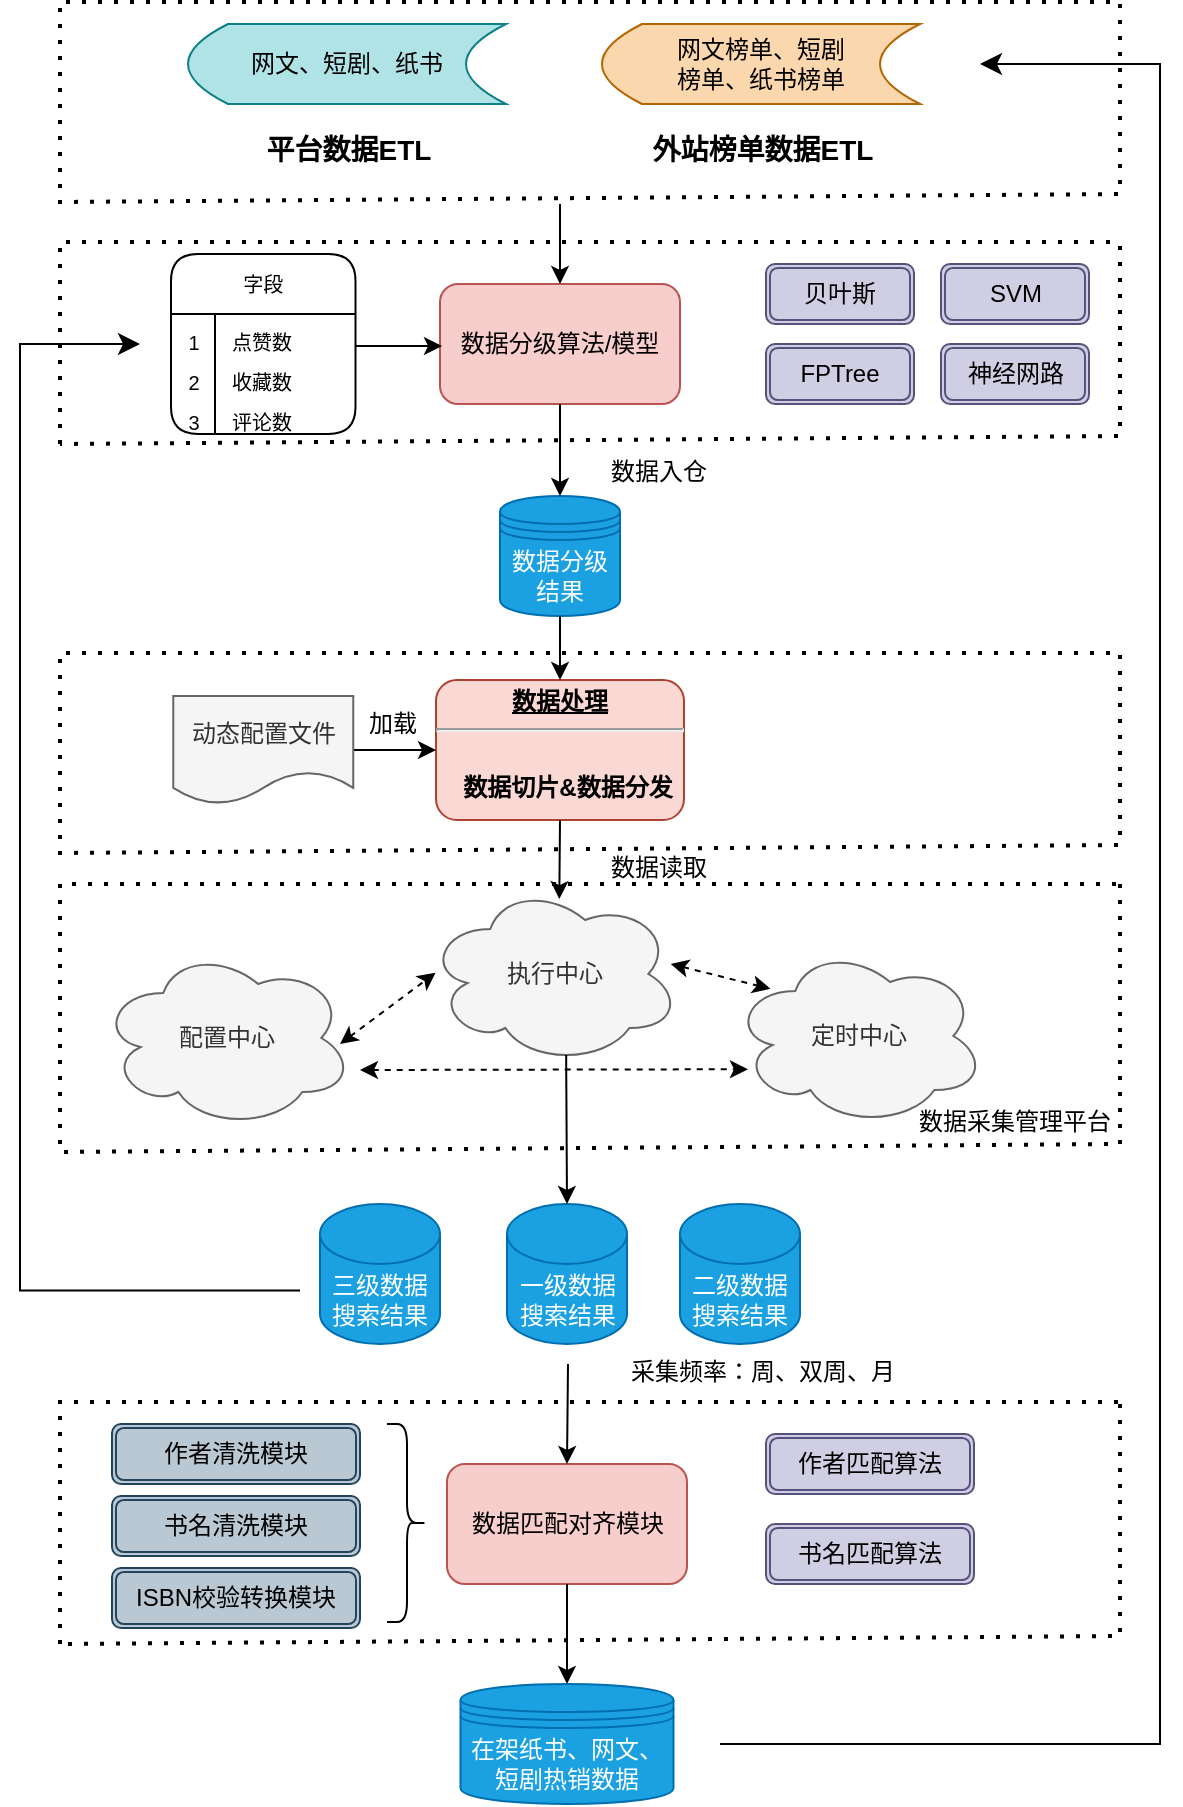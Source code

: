 <mxfile version="24.7.0" type="github">
  <diagram name="Page-1" id="c7558073-3199-34d8-9f00-42111426c3f3">
    <mxGraphModel dx="1050" dy="530" grid="1" gridSize="10" guides="1" tooltips="1" connect="1" arrows="1" fold="1" page="1" pageScale="1" pageWidth="826" pageHeight="1169" background="none" math="0" shadow="0">
      <root>
        <mxCell id="0" />
        <mxCell id="1" parent="0" />
        <mxCell id="6" value="&lt;p style=&quot;margin: 0px; margin-top: 4px; text-align: center; text-decoration: underline;&quot;&gt;&lt;strong&gt;数据处理&lt;br&gt;&lt;/strong&gt;&lt;/p&gt;&lt;hr&gt;&lt;p style=&quot;margin: 0px; margin-left: 8px;&quot;&gt;&lt;br&gt;&lt;/p&gt;&lt;p style=&quot;margin: 0px; margin-left: 8px;&quot;&gt;数据切片&amp;amp;数据分发&lt;/p&gt;" style="verticalAlign=middle;align=center;overflow=fill;fontSize=12;fontFamily=Helvetica;html=1;rounded=1;fontStyle=1;strokeWidth=1;fillColor=#fad9d5;strokeColor=#ae4132;" parent="1" vertex="1">
          <mxGeometry x="378" y="358" width="124" height="70" as="geometry" />
        </mxCell>
        <mxCell id="Rml0BYQFzfzDWqCBFkqi-98" value="网文、短剧、纸书" style="shape=dataStorage;whiteSpace=wrap;html=1;fixedSize=1;fillColor=#b0e3e6;strokeColor=#0e8088;" vertex="1" parent="1">
          <mxGeometry x="254" y="30" width="159" height="40" as="geometry" />
        </mxCell>
        <mxCell id="Rml0BYQFzfzDWqCBFkqi-101" value="数据分级算法/模型" style="rounded=1;whiteSpace=wrap;html=1;fillColor=#f8cecc;strokeColor=#b85450;" vertex="1" parent="1">
          <mxGeometry x="380" y="160" width="120" height="60" as="geometry" />
        </mxCell>
        <mxCell id="Rml0BYQFzfzDWqCBFkqi-103" value="数据分级结果" style="shape=datastore;whiteSpace=wrap;html=1;fillColor=#1ba1e2;fontColor=#ffffff;strokeColor=#006EAF;" vertex="1" parent="1">
          <mxGeometry x="410" y="266" width="60" height="60" as="geometry" />
        </mxCell>
        <mxCell id="Rml0BYQFzfzDWqCBFkqi-122" value="" style="edgeStyle=orthogonalEdgeStyle;rounded=0;orthogonalLoop=1;jettySize=auto;html=1;exitX=1;exitY=0.5;exitDx=0;exitDy=0;" edge="1" parent="1" source="Rml0BYQFzfzDWqCBFkqi-104" target="6">
          <mxGeometry relative="1" as="geometry">
            <mxPoint x="286" y="420" as="sourcePoint" />
          </mxGeometry>
        </mxCell>
        <mxCell id="Rml0BYQFzfzDWqCBFkqi-104" value="动态配置文件" style="shape=document;whiteSpace=wrap;html=1;boundedLbl=1;fillColor=#f5f5f5;fontColor=#333333;strokeColor=#666666;" vertex="1" parent="1">
          <mxGeometry x="246.63" y="366" width="90" height="54" as="geometry" />
        </mxCell>
        <mxCell id="Rml0BYQFzfzDWqCBFkqi-107" value="执行中心" style="ellipse;shape=cloud;whiteSpace=wrap;html=1;fillColor=#f5f5f5;fontColor=#333333;strokeColor=#666666;" vertex="1" parent="1">
          <mxGeometry x="373.5" y="460" width="126.5" height="90" as="geometry" />
        </mxCell>
        <mxCell id="Rml0BYQFzfzDWqCBFkqi-109" value="配置中心" style="ellipse;shape=cloud;whiteSpace=wrap;html=1;fillColor=#f5f5f5;fontColor=#333333;strokeColor=#666666;" vertex="1" parent="1">
          <mxGeometry x="210" y="492" width="126.5" height="90" as="geometry" />
        </mxCell>
        <mxCell id="Rml0BYQFzfzDWqCBFkqi-110" value="定时中心" style="ellipse;shape=cloud;whiteSpace=wrap;html=1;fillColor=#f5f5f5;fontColor=#333333;strokeColor=#666666;" vertex="1" parent="1">
          <mxGeometry x="526" y="491" width="126.5" height="90" as="geometry" />
        </mxCell>
        <mxCell id="Rml0BYQFzfzDWqCBFkqi-117" value="&lt;font style=&quot;font-size: 14px;&quot;&gt;平台数据ETL&lt;/font&gt;" style="text;strokeColor=none;fillColor=none;html=1;fontSize=24;fontStyle=1;verticalAlign=middle;align=center;" vertex="1" parent="1">
          <mxGeometry x="279" y="80" width="109" height="20" as="geometry" />
        </mxCell>
        <mxCell id="Rml0BYQFzfzDWqCBFkqi-118" value="&lt;font style=&quot;font-size: 12px; font-weight: normal;&quot;&gt;数据入仓&lt;/font&gt;" style="text;strokeColor=none;fillColor=none;html=1;fontSize=24;fontStyle=1;verticalAlign=middle;align=center;" vertex="1" parent="1">
          <mxGeometry x="434" y="240" width="109" height="20" as="geometry" />
        </mxCell>
        <mxCell id="Rml0BYQFzfzDWqCBFkqi-119" value="&lt;font style=&quot;font-size: 12px; font-weight: normal;&quot;&gt;数据读取&lt;/font&gt;" style="text;strokeColor=none;fillColor=none;html=1;fontSize=24;fontStyle=1;verticalAlign=middle;align=center;" vertex="1" parent="1">
          <mxGeometry x="434" y="438" width="109" height="20" as="geometry" />
        </mxCell>
        <mxCell id="Rml0BYQFzfzDWqCBFkqi-123" value="&lt;font style=&quot;font-size: 12px; font-weight: normal;&quot;&gt;加载&lt;/font&gt;" style="text;strokeColor=none;fillColor=none;html=1;fontSize=24;fontStyle=1;verticalAlign=middle;align=center;" vertex="1" parent="1">
          <mxGeometry x="301" y="366" width="109" height="20" as="geometry" />
        </mxCell>
        <mxCell id="Rml0BYQFzfzDWqCBFkqi-126" value="" style="endArrow=classic;startArrow=classic;html=1;rounded=0;dashed=1;entryX=0.034;entryY=0.493;entryDx=0;entryDy=0;entryPerimeter=0;" edge="1" parent="1" target="Rml0BYQFzfzDWqCBFkqi-107">
          <mxGeometry width="50" height="50" relative="1" as="geometry">
            <mxPoint x="330" y="540" as="sourcePoint" />
            <mxPoint x="346" y="559" as="targetPoint" />
          </mxGeometry>
        </mxCell>
        <mxCell id="Rml0BYQFzfzDWqCBFkqi-127" value="" style="endArrow=classic;startArrow=classic;html=1;rounded=0;exitX=0.995;exitY=0.609;exitDx=0;exitDy=0;exitPerimeter=0;dashed=1;entryX=0.152;entryY=0.238;entryDx=0;entryDy=0;entryPerimeter=0;" edge="1" parent="1" target="Rml0BYQFzfzDWqCBFkqi-110">
          <mxGeometry width="50" height="50" relative="1" as="geometry">
            <mxPoint x="495.368" y="500.0" as="sourcePoint" />
            <mxPoint x="536" y="515.19" as="targetPoint" />
          </mxGeometry>
        </mxCell>
        <mxCell id="Rml0BYQFzfzDWqCBFkqi-128" value="" style="endArrow=classic;startArrow=classic;html=1;rounded=0;dashed=1;entryX=0.063;entryY=0.718;entryDx=0;entryDy=0;entryPerimeter=0;" edge="1" parent="1">
          <mxGeometry width="50" height="50" relative="1" as="geometry">
            <mxPoint x="340" y="553" as="sourcePoint" />
            <mxPoint x="533.969" y="552.62" as="targetPoint" />
          </mxGeometry>
        </mxCell>
        <mxCell id="Rml0BYQFzfzDWqCBFkqi-137" value="&lt;font style=&quot;font-size: 14px;&quot;&gt;外站榜单数据ETL&lt;/font&gt;" style="text;strokeColor=none;fillColor=none;html=1;fontSize=24;fontStyle=1;verticalAlign=middle;align=center;" vertex="1" parent="1">
          <mxGeometry x="486" y="80" width="109" height="20" as="geometry" />
        </mxCell>
        <mxCell id="Rml0BYQFzfzDWqCBFkqi-139" value="一级数据搜索结果" style="shape=cylinder3;whiteSpace=wrap;html=1;boundedLbl=1;backgroundOutline=1;size=15;fillColor=#1ba1e2;fontColor=#ffffff;strokeColor=#006EAF;" vertex="1" parent="1">
          <mxGeometry x="413.5" y="620" width="60" height="70" as="geometry" />
        </mxCell>
        <mxCell id="Rml0BYQFzfzDWqCBFkqi-140" value="三级数据搜索结果" style="shape=cylinder3;whiteSpace=wrap;html=1;boundedLbl=1;backgroundOutline=1;size=15;fillColor=#1ba1e2;fontColor=#ffffff;strokeColor=#006EAF;" vertex="1" parent="1">
          <mxGeometry x="320" y="620" width="60" height="70" as="geometry" />
        </mxCell>
        <mxCell id="Rml0BYQFzfzDWqCBFkqi-141" value="二级数据搜索结果" style="shape=cylinder3;whiteSpace=wrap;html=1;boundedLbl=1;backgroundOutline=1;size=15;fillColor=#1ba1e2;fontColor=#ffffff;strokeColor=#006EAF;" vertex="1" parent="1">
          <mxGeometry x="500" y="620" width="60" height="70" as="geometry" />
        </mxCell>
        <mxCell id="Rml0BYQFzfzDWqCBFkqi-143" value="&lt;font style=&quot;font-size: 12px; font-weight: normal;&quot;&gt;采集频率：周、双周、月&lt;/font&gt;" style="text;strokeColor=none;fillColor=none;html=1;fontSize=24;fontStyle=1;verticalAlign=middle;align=center;" vertex="1" parent="1">
          <mxGeometry x="445.5" y="690" width="190" height="20" as="geometry" />
        </mxCell>
        <mxCell id="Rml0BYQFzfzDWqCBFkqi-147" value="数据匹配对齐模块" style="rounded=1;whiteSpace=wrap;html=1;fillColor=#f8cecc;strokeColor=#b85450;" vertex="1" parent="1">
          <mxGeometry x="383.5" y="750" width="120" height="60" as="geometry" />
        </mxCell>
        <mxCell id="Rml0BYQFzfzDWqCBFkqi-151" value="网文榜单、短剧&lt;div&gt;榜单、纸书榜单&lt;/div&gt;" style="shape=dataStorage;whiteSpace=wrap;html=1;fixedSize=1;fillColor=#fad7ac;strokeColor=#b46504;" vertex="1" parent="1">
          <mxGeometry x="461" y="30" width="159" height="40" as="geometry" />
        </mxCell>
        <mxCell id="Rml0BYQFzfzDWqCBFkqi-153" value="" style="endArrow=none;dashed=1;html=1;dashPattern=1 3;strokeWidth=2;rounded=0;" edge="1" parent="1">
          <mxGeometry width="50" height="50" relative="1" as="geometry">
            <mxPoint x="190" y="120" as="sourcePoint" />
            <mxPoint x="720" y="19" as="targetPoint" />
            <Array as="points">
              <mxPoint x="190" y="19" />
            </Array>
          </mxGeometry>
        </mxCell>
        <mxCell id="Rml0BYQFzfzDWqCBFkqi-155" value="" style="endArrow=none;dashed=1;html=1;dashPattern=1 3;strokeWidth=2;rounded=0;" edge="1" parent="1">
          <mxGeometry width="50" height="50" relative="1" as="geometry">
            <mxPoint x="720" y="20" as="sourcePoint" />
            <mxPoint x="190" y="119" as="targetPoint" />
            <Array as="points">
              <mxPoint x="720" y="115" />
            </Array>
          </mxGeometry>
        </mxCell>
        <mxCell id="Rml0BYQFzfzDWqCBFkqi-156" value="" style="endArrow=none;dashed=1;html=1;dashPattern=1 3;strokeWidth=2;rounded=0;" edge="1" parent="1">
          <mxGeometry width="50" height="50" relative="1" as="geometry">
            <mxPoint x="190" y="240" as="sourcePoint" />
            <mxPoint x="720" y="139" as="targetPoint" />
            <Array as="points">
              <mxPoint x="190" y="139" />
            </Array>
          </mxGeometry>
        </mxCell>
        <mxCell id="Rml0BYQFzfzDWqCBFkqi-157" value="" style="endArrow=none;dashed=1;html=1;dashPattern=1 3;strokeWidth=2;rounded=0;" edge="1" parent="1">
          <mxGeometry width="50" height="50" relative="1" as="geometry">
            <mxPoint x="720" y="141" as="sourcePoint" />
            <mxPoint x="190" y="240" as="targetPoint" />
            <Array as="points">
              <mxPoint x="720" y="236" />
            </Array>
          </mxGeometry>
        </mxCell>
        <mxCell id="Rml0BYQFzfzDWqCBFkqi-159" value="字段" style="shape=table;startSize=30;container=1;collapsible=0;childLayout=tableLayout;fixedRows=1;rowLines=0;fontStyle=0;fontSize=10;rounded=1;swimlaneLine=1;" vertex="1" parent="1">
          <mxGeometry x="245.5" y="145" width="92.25" height="90" as="geometry" />
        </mxCell>
        <mxCell id="Rml0BYQFzfzDWqCBFkqi-160" value="" style="shape=tableRow;horizontal=0;startSize=0;swimlaneHead=0;swimlaneBody=0;top=0;left=0;bottom=0;right=0;collapsible=0;dropTarget=0;fillColor=none;points=[[0,0.5],[1,0.5]];portConstraint=eastwest;strokeColor=inherit;fontSize=16;" vertex="1" parent="Rml0BYQFzfzDWqCBFkqi-159">
          <mxGeometry y="30" width="92.25" height="20" as="geometry" />
        </mxCell>
        <mxCell id="Rml0BYQFzfzDWqCBFkqi-161" value="&lt;font style=&quot;font-size: 10px;&quot;&gt;1&lt;/font&gt;" style="shape=partialRectangle;html=1;whiteSpace=wrap;connectable=0;fillColor=none;top=0;left=0;bottom=0;right=0;overflow=hidden;pointerEvents=1;strokeColor=inherit;fontSize=16;" vertex="1" parent="Rml0BYQFzfzDWqCBFkqi-160">
          <mxGeometry width="22" height="20" as="geometry">
            <mxRectangle width="22" height="20" as="alternateBounds" />
          </mxGeometry>
        </mxCell>
        <mxCell id="Rml0BYQFzfzDWqCBFkqi-162" value="&lt;font style=&quot;font-size: 10px;&quot;&gt;点赞数&lt;/font&gt;" style="shape=partialRectangle;html=1;whiteSpace=wrap;connectable=0;fillColor=none;top=0;left=0;bottom=0;right=0;align=left;spacingLeft=6;overflow=hidden;strokeColor=inherit;fontSize=16;" vertex="1" parent="Rml0BYQFzfzDWqCBFkqi-160">
          <mxGeometry x="22" width="70" height="20" as="geometry">
            <mxRectangle width="70" height="20" as="alternateBounds" />
          </mxGeometry>
        </mxCell>
        <mxCell id="Rml0BYQFzfzDWqCBFkqi-163" value="" style="shape=tableRow;horizontal=0;startSize=0;swimlaneHead=0;swimlaneBody=0;top=0;left=0;bottom=0;right=0;collapsible=0;dropTarget=0;fillColor=none;points=[[0,0.5],[1,0.5]];portConstraint=eastwest;strokeColor=inherit;fontSize=16;" vertex="1" parent="Rml0BYQFzfzDWqCBFkqi-159">
          <mxGeometry y="50" width="92.25" height="20" as="geometry" />
        </mxCell>
        <mxCell id="Rml0BYQFzfzDWqCBFkqi-164" value="&lt;font style=&quot;font-size: 10px;&quot;&gt;2&lt;/font&gt;" style="shape=partialRectangle;html=1;whiteSpace=wrap;connectable=0;fillColor=none;top=0;left=0;bottom=0;right=0;overflow=hidden;strokeColor=inherit;fontSize=16;" vertex="1" parent="Rml0BYQFzfzDWqCBFkqi-163">
          <mxGeometry width="22" height="20" as="geometry">
            <mxRectangle width="22" height="20" as="alternateBounds" />
          </mxGeometry>
        </mxCell>
        <mxCell id="Rml0BYQFzfzDWqCBFkqi-165" value="&lt;font style=&quot;font-size: 10px;&quot;&gt;收藏数&lt;/font&gt;" style="shape=partialRectangle;html=1;whiteSpace=wrap;connectable=0;fillColor=none;top=0;left=0;bottom=0;right=0;align=left;spacingLeft=6;overflow=hidden;strokeColor=inherit;fontSize=16;" vertex="1" parent="Rml0BYQFzfzDWqCBFkqi-163">
          <mxGeometry x="22" width="70" height="20" as="geometry">
            <mxRectangle width="70" height="20" as="alternateBounds" />
          </mxGeometry>
        </mxCell>
        <mxCell id="Rml0BYQFzfzDWqCBFkqi-166" value="" style="shape=tableRow;horizontal=0;startSize=0;swimlaneHead=0;swimlaneBody=0;top=0;left=0;bottom=0;right=0;collapsible=0;dropTarget=0;fillColor=none;points=[[0,0.5],[1,0.5]];portConstraint=eastwest;strokeColor=inherit;fontSize=16;" vertex="1" parent="Rml0BYQFzfzDWqCBFkqi-159">
          <mxGeometry y="70" width="92.25" height="20" as="geometry" />
        </mxCell>
        <mxCell id="Rml0BYQFzfzDWqCBFkqi-167" value="&lt;font style=&quot;font-size: 10px;&quot;&gt;3&lt;/font&gt;" style="shape=partialRectangle;html=1;whiteSpace=wrap;connectable=0;fillColor=none;top=0;left=0;bottom=0;right=0;overflow=hidden;strokeColor=inherit;fontSize=16;" vertex="1" parent="Rml0BYQFzfzDWqCBFkqi-166">
          <mxGeometry width="22" height="20" as="geometry">
            <mxRectangle width="22" height="20" as="alternateBounds" />
          </mxGeometry>
        </mxCell>
        <mxCell id="Rml0BYQFzfzDWqCBFkqi-168" value="&lt;font style=&quot;font-size: 10px;&quot;&gt;评论数&lt;/font&gt;" style="shape=partialRectangle;html=1;whiteSpace=wrap;connectable=0;fillColor=none;top=0;left=0;bottom=0;right=0;align=left;spacingLeft=6;overflow=hidden;strokeColor=inherit;fontSize=16;" vertex="1" parent="Rml0BYQFzfzDWqCBFkqi-166">
          <mxGeometry x="22" width="70" height="20" as="geometry">
            <mxRectangle width="70" height="20" as="alternateBounds" />
          </mxGeometry>
        </mxCell>
        <mxCell id="Rml0BYQFzfzDWqCBFkqi-169" value="贝叶斯" style="shape=ext;double=1;rounded=1;whiteSpace=wrap;html=1;fillColor=#d0cee2;strokeColor=#56517e;glass=0;shadow=0;" vertex="1" parent="1">
          <mxGeometry x="543" y="150" width="74" height="30" as="geometry" />
        </mxCell>
        <mxCell id="Rml0BYQFzfzDWqCBFkqi-170" value="SVM" style="shape=ext;double=1;rounded=1;whiteSpace=wrap;html=1;fillColor=#d0cee2;strokeColor=#56517e;" vertex="1" parent="1">
          <mxGeometry x="630.5" y="150" width="74" height="30" as="geometry" />
        </mxCell>
        <mxCell id="Rml0BYQFzfzDWqCBFkqi-171" value="FPTree" style="shape=ext;double=1;rounded=1;whiteSpace=wrap;html=1;fillColor=#d0cee2;strokeColor=#56517e;glass=0;shadow=0;" vertex="1" parent="1">
          <mxGeometry x="543" y="190" width="74" height="30" as="geometry" />
        </mxCell>
        <mxCell id="Rml0BYQFzfzDWqCBFkqi-172" value="神经网路" style="shape=ext;double=1;rounded=1;whiteSpace=wrap;html=1;fillColor=#d0cee2;strokeColor=#56517e;" vertex="1" parent="1">
          <mxGeometry x="630.5" y="190" width="74" height="30" as="geometry" />
        </mxCell>
        <mxCell id="Rml0BYQFzfzDWqCBFkqi-173" value="" style="endArrow=classic;html=1;rounded=0;exitX=1;exitY=0.5;exitDx=0;exitDy=0;entryX=0;entryY=0.75;entryDx=0;entryDy=0;" edge="1" parent="1">
          <mxGeometry width="50" height="50" relative="1" as="geometry">
            <mxPoint x="337.75" y="191" as="sourcePoint" />
            <mxPoint x="381" y="191" as="targetPoint" />
          </mxGeometry>
        </mxCell>
        <mxCell id="Rml0BYQFzfzDWqCBFkqi-176" value="" style="endArrow=none;dashed=1;html=1;dashPattern=1 3;strokeWidth=2;rounded=0;" edge="1" parent="1">
          <mxGeometry width="50" height="50" relative="1" as="geometry">
            <mxPoint x="190" y="445.5" as="sourcePoint" />
            <mxPoint x="720" y="344.5" as="targetPoint" />
            <Array as="points">
              <mxPoint x="190" y="344.5" />
            </Array>
          </mxGeometry>
        </mxCell>
        <mxCell id="Rml0BYQFzfzDWqCBFkqi-177" value="" style="endArrow=none;dashed=1;html=1;dashPattern=1 3;strokeWidth=2;rounded=0;" edge="1" parent="1">
          <mxGeometry width="50" height="50" relative="1" as="geometry">
            <mxPoint x="720" y="345.5" as="sourcePoint" />
            <mxPoint x="190" y="444.5" as="targetPoint" />
            <Array as="points">
              <mxPoint x="720" y="440.5" />
            </Array>
          </mxGeometry>
        </mxCell>
        <mxCell id="Rml0BYQFzfzDWqCBFkqi-178" value="" style="endArrow=classic;html=1;rounded=0;exitX=0.5;exitY=1;exitDx=0;exitDy=0;entryX=0.5;entryY=0;entryDx=0;entryDy=0;" edge="1" parent="1" source="Rml0BYQFzfzDWqCBFkqi-103" target="6">
          <mxGeometry width="50" height="50" relative="1" as="geometry">
            <mxPoint x="600" y="400" as="sourcePoint" />
            <mxPoint x="650" y="350" as="targetPoint" />
          </mxGeometry>
        </mxCell>
        <mxCell id="Rml0BYQFzfzDWqCBFkqi-179" value="" style="endArrow=classic;html=1;rounded=0;exitX=0.5;exitY=1;exitDx=0;exitDy=0;entryX=0.5;entryY=0;entryDx=0;entryDy=0;" edge="1" parent="1" source="Rml0BYQFzfzDWqCBFkqi-101" target="Rml0BYQFzfzDWqCBFkqi-103">
          <mxGeometry width="50" height="50" relative="1" as="geometry">
            <mxPoint x="600" y="400" as="sourcePoint" />
            <mxPoint x="650" y="350" as="targetPoint" />
          </mxGeometry>
        </mxCell>
        <mxCell id="Rml0BYQFzfzDWqCBFkqi-180" value="" style="endArrow=classic;html=1;rounded=0;entryX=0.5;entryY=0;entryDx=0;entryDy=0;" edge="1" parent="1" target="Rml0BYQFzfzDWqCBFkqi-101">
          <mxGeometry width="50" height="50" relative="1" as="geometry">
            <mxPoint x="440" y="120" as="sourcePoint" />
            <mxPoint x="650" y="180" as="targetPoint" />
          </mxGeometry>
        </mxCell>
        <mxCell id="Rml0BYQFzfzDWqCBFkqi-181" value="" style="endArrow=none;dashed=1;html=1;dashPattern=1 3;strokeWidth=2;rounded=0;" edge="1" parent="1">
          <mxGeometry width="50" height="50" relative="1" as="geometry">
            <mxPoint x="190" y="590" as="sourcePoint" />
            <mxPoint x="720" y="460" as="targetPoint" />
            <Array as="points">
              <mxPoint x="190" y="460" />
            </Array>
          </mxGeometry>
        </mxCell>
        <mxCell id="Rml0BYQFzfzDWqCBFkqi-182" value="" style="endArrow=none;dashed=1;html=1;dashPattern=1 3;strokeWidth=2;rounded=0;" edge="1" parent="1">
          <mxGeometry width="50" height="50" relative="1" as="geometry">
            <mxPoint x="720" y="460" as="sourcePoint" />
            <mxPoint x="190" y="594" as="targetPoint" />
            <Array as="points">
              <mxPoint x="720" y="590" />
            </Array>
          </mxGeometry>
        </mxCell>
        <mxCell id="Rml0BYQFzfzDWqCBFkqi-183" value="" style="endArrow=none;dashed=1;html=1;dashPattern=1 3;strokeWidth=2;rounded=0;" edge="1" parent="1">
          <mxGeometry width="50" height="50" relative="1" as="geometry">
            <mxPoint x="190" y="840" as="sourcePoint" />
            <mxPoint x="720" y="719" as="targetPoint" />
            <Array as="points">
              <mxPoint x="190" y="719" />
            </Array>
          </mxGeometry>
        </mxCell>
        <mxCell id="Rml0BYQFzfzDWqCBFkqi-184" value="" style="endArrow=classic;html=1;rounded=0;exitX=0.5;exitY=1;exitDx=0;exitDy=0;entryX=0.523;entryY=0.084;entryDx=0;entryDy=0;entryPerimeter=0;" edge="1" parent="1" source="6" target="Rml0BYQFzfzDWqCBFkqi-107">
          <mxGeometry width="50" height="50" relative="1" as="geometry">
            <mxPoint x="600" y="570" as="sourcePoint" />
            <mxPoint x="440" y="460" as="targetPoint" />
          </mxGeometry>
        </mxCell>
        <mxCell id="Rml0BYQFzfzDWqCBFkqi-185" value="" style="endArrow=classic;html=1;rounded=0;exitX=0.55;exitY=0.95;exitDx=0;exitDy=0;exitPerimeter=0;entryX=0.5;entryY=0;entryDx=0;entryDy=0;entryPerimeter=0;" edge="1" parent="1" source="Rml0BYQFzfzDWqCBFkqi-107" target="Rml0BYQFzfzDWqCBFkqi-139">
          <mxGeometry width="50" height="50" relative="1" as="geometry">
            <mxPoint x="600" y="570" as="sourcePoint" />
            <mxPoint x="650" y="520" as="targetPoint" />
          </mxGeometry>
        </mxCell>
        <mxCell id="Rml0BYQFzfzDWqCBFkqi-186" value="" style="endArrow=none;dashed=1;html=1;dashPattern=1 3;strokeWidth=2;rounded=0;" edge="1" parent="1">
          <mxGeometry width="50" height="50" relative="1" as="geometry">
            <mxPoint x="720" y="720" as="sourcePoint" />
            <mxPoint x="190" y="840" as="targetPoint" />
            <Array as="points">
              <mxPoint x="720" y="836" />
            </Array>
          </mxGeometry>
        </mxCell>
        <mxCell id="Rml0BYQFzfzDWqCBFkqi-187" value="" style="endArrow=classic;html=1;rounded=0;entryX=0.5;entryY=0;entryDx=0;entryDy=0;" edge="1" parent="1" target="Rml0BYQFzfzDWqCBFkqi-147">
          <mxGeometry width="50" height="50" relative="1" as="geometry">
            <mxPoint x="444" y="700" as="sourcePoint" />
            <mxPoint x="650" y="680" as="targetPoint" />
          </mxGeometry>
        </mxCell>
        <mxCell id="Rml0BYQFzfzDWqCBFkqi-188" value="作者匹配算法" style="shape=ext;double=1;rounded=1;whiteSpace=wrap;html=1;fillColor=#d0cee2;strokeColor=#56517e;glass=0;shadow=0;" vertex="1" parent="1">
          <mxGeometry x="543" y="735" width="104" height="30" as="geometry" />
        </mxCell>
        <mxCell id="Rml0BYQFzfzDWqCBFkqi-189" value="书名匹配算法" style="shape=ext;double=1;rounded=1;whiteSpace=wrap;html=1;fillColor=#d0cee2;strokeColor=#56517e;glass=0;shadow=0;" vertex="1" parent="1">
          <mxGeometry x="543" y="780" width="104" height="30" as="geometry" />
        </mxCell>
        <mxCell id="Rml0BYQFzfzDWqCBFkqi-190" value="作者清洗模块" style="shape=ext;double=1;rounded=1;whiteSpace=wrap;html=1;fillColor=#bac8d3;strokeColor=#23445d;glass=0;shadow=0;" vertex="1" parent="1">
          <mxGeometry x="216" y="730" width="124" height="30" as="geometry" />
        </mxCell>
        <mxCell id="Rml0BYQFzfzDWqCBFkqi-191" value="书名清洗模块" style="shape=ext;double=1;rounded=1;whiteSpace=wrap;html=1;fillColor=#bac8d3;strokeColor=#23445d;glass=0;shadow=0;" vertex="1" parent="1">
          <mxGeometry x="216" y="766" width="124" height="30" as="geometry" />
        </mxCell>
        <mxCell id="Rml0BYQFzfzDWqCBFkqi-192" value="ISBN校验转换模块" style="shape=ext;double=1;rounded=1;whiteSpace=wrap;html=1;fillColor=#bac8d3;strokeColor=#23445d;glass=0;shadow=0;" vertex="1" parent="1">
          <mxGeometry x="216" y="802" width="124" height="30" as="geometry" />
        </mxCell>
        <mxCell id="Rml0BYQFzfzDWqCBFkqi-193" value="在架纸书、网文、短剧热销数据" style="shape=datastore;whiteSpace=wrap;html=1;fillColor=#1ba1e2;fontColor=#ffffff;strokeColor=#006EAF;" vertex="1" parent="1">
          <mxGeometry x="390.25" y="860" width="106.5" height="60" as="geometry" />
        </mxCell>
        <mxCell id="Rml0BYQFzfzDWqCBFkqi-194" value="" style="endArrow=classic;html=1;rounded=0;exitX=0.5;exitY=1;exitDx=0;exitDy=0;" edge="1" parent="1" source="Rml0BYQFzfzDWqCBFkqi-147" target="Rml0BYQFzfzDWqCBFkqi-193">
          <mxGeometry width="50" height="50" relative="1" as="geometry">
            <mxPoint x="600" y="730" as="sourcePoint" />
            <mxPoint x="650" y="680" as="targetPoint" />
          </mxGeometry>
        </mxCell>
        <mxCell id="Rml0BYQFzfzDWqCBFkqi-195" value="&lt;span style=&quot;font-size: 12px; font-weight: 400;&quot;&gt;数据采集管理平台&lt;/span&gt;" style="text;strokeColor=none;fillColor=none;html=1;fontSize=24;fontStyle=1;verticalAlign=middle;align=center;" vertex="1" parent="1">
          <mxGeometry x="612.5" y="565" width="109" height="20" as="geometry" />
        </mxCell>
        <mxCell id="Rml0BYQFzfzDWqCBFkqi-205" value="" style="shape=curlyBracket;whiteSpace=wrap;html=1;rounded=1;flipH=1;labelPosition=right;verticalLabelPosition=middle;align=left;verticalAlign=middle;" vertex="1" parent="1">
          <mxGeometry x="353.5" y="730" width="20" height="99" as="geometry" />
        </mxCell>
        <mxCell id="Rml0BYQFzfzDWqCBFkqi-207" value="" style="edgeStyle=elbowEdgeStyle;elbow=horizontal;endArrow=classic;html=1;curved=0;rounded=0;endSize=8;startSize=8;" edge="1" parent="1">
          <mxGeometry width="50" height="50" relative="1" as="geometry">
            <mxPoint x="310" y="663.2" as="sourcePoint" />
            <mxPoint x="230" y="190" as="targetPoint" />
            <Array as="points">
              <mxPoint x="170" y="430" />
            </Array>
          </mxGeometry>
        </mxCell>
        <mxCell id="Rml0BYQFzfzDWqCBFkqi-209" value="" style="edgeStyle=elbowEdgeStyle;elbow=horizontal;endArrow=classic;html=1;curved=0;rounded=0;endSize=8;startSize=8;" edge="1" parent="1">
          <mxGeometry width="50" height="50" relative="1" as="geometry">
            <mxPoint x="520" y="890" as="sourcePoint" />
            <mxPoint x="650" y="50" as="targetPoint" />
            <Array as="points">
              <mxPoint x="740" y="470" />
            </Array>
          </mxGeometry>
        </mxCell>
      </root>
    </mxGraphModel>
  </diagram>
</mxfile>
